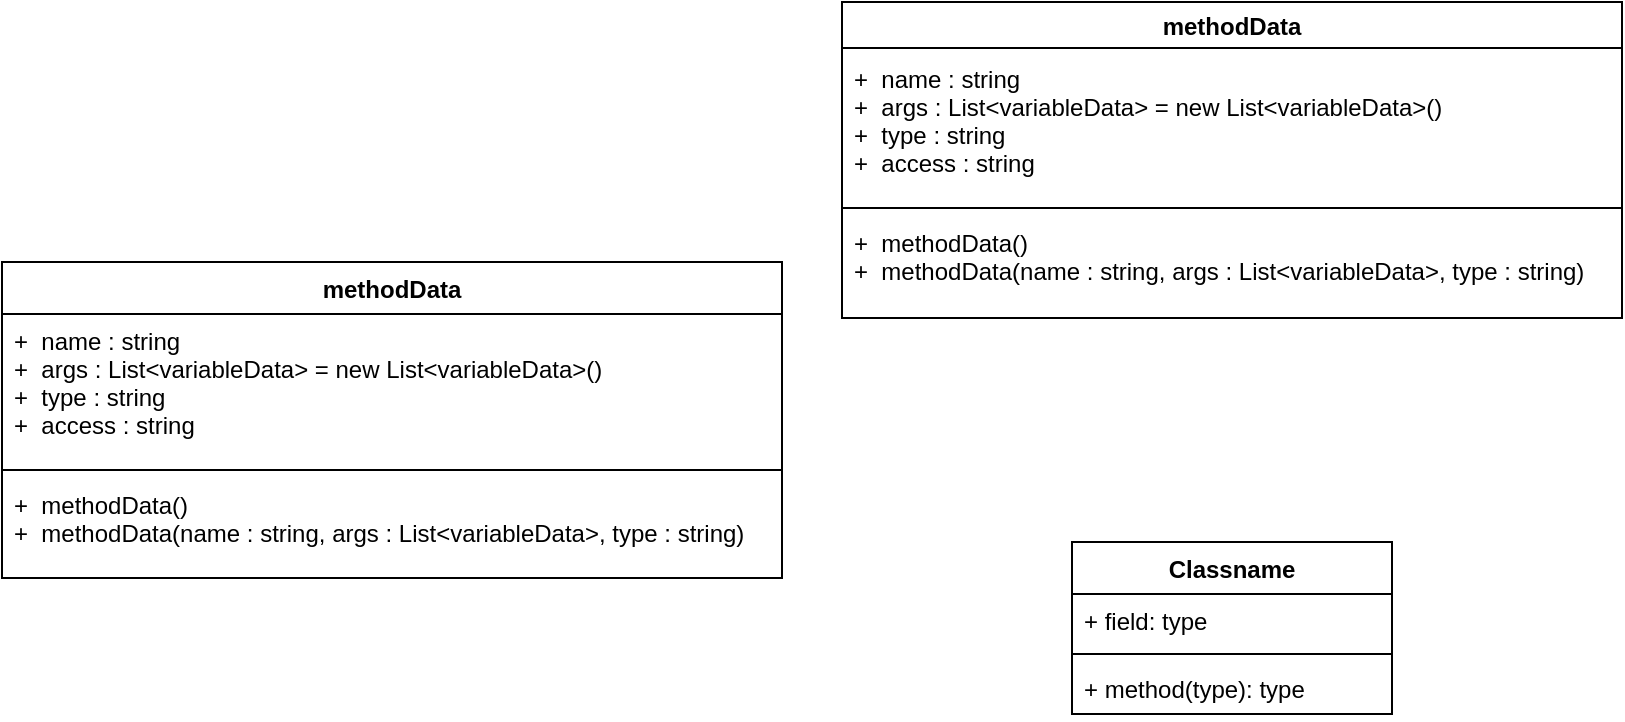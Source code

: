 <mxfile version="18.0.0" type="github">
  <diagram id="E186S8RJVWjqXE9jLzbj" name="Page-1">
    <mxGraphModel dx="1822" dy="971" grid="1" gridSize="10" guides="1" tooltips="1" connect="1" arrows="1" fold="1" page="1" pageScale="1" pageWidth="827" pageHeight="1169" math="0" shadow="0">
      <root>
        <mxCell id="0" />
        <mxCell id="1" parent="0" />
        <mxCell id="3XCDnQiL7V9fduCvtsaL-13" value="methodData " style="swimlane; fontStyle = 1; align = center; verticalAlign = top; childLayout = stackLayout; horizontal = 1; startSize = 26; horizontalStack = 0; resizeParent = 1; resizeParentMax = 0; resizeLast = 0; collapsible = 1; marginBottom = 0; " vertex="1" parent="1">
          <mxGeometry x="420" y="90" width="390" height="158" as="geometry" />
        </mxCell>
        <mxCell id="3XCDnQiL7V9fduCvtsaL-15" value="" style="line;strokeWidth=1;fillColor = none; align = left; verticalAlign = middle; spacingTop = -1; spacingLeft = 3; spacingRight = 3; rotatable = 0; labelPosition = right; points =[]; portConstraint = eastwest; strokeWidth = 1;" vertex="1" parent="3XCDnQiL7V9fduCvtsaL-13">
          <mxGeometry y="99" width="390" height="8" as="geometry" />
        </mxCell>
        <mxCell id="3XCDnQiL7V9fduCvtsaL-14" value="+  name : string&#xa;+  args : List&lt;variableData&gt; = new List&lt;variableData&gt;() &#xa;+  type : string&#xa;+  access : string" style="text;strokeColor=none;fillColor=none;align=left;verticalAlign=top;spacingLeft=4;spacingRight=4;overflow=hidden;rotatable=0;points=[[0,0.5],[1,0.5]];portConstraint=eastwest;" vertex="1" parent="3XCDnQiL7V9fduCvtsaL-13">
          <mxGeometry y="25" width="390" height="74" as="geometry" />
        </mxCell>
        <mxCell id="3XCDnQiL7V9fduCvtsaL-16" value="+  methodData()&#xa;+  methodData(name : string, args : List&lt;variableData&gt;, type : string)" style="text;strokeColor=none;fillColor=none;align=left;verticalAlign=top;spacingLeft=4;spacingRight=4;overflow=hidden;rotatable=0;points=[[0,0.5],[1,0.5]];portConstraint=eastwest;resizeWidth=1;connectable=0;imageAspect=0;" vertex="1" parent="3XCDnQiL7V9fduCvtsaL-13">
          <mxGeometry y="107" width="380" height="46" as="geometry" />
        </mxCell>
        <mxCell id="3XCDnQiL7V9fduCvtsaL-42" value="methodData" style="swimlane;fontStyle=1;align=center;verticalAlign=top;childLayout=stackLayout;horizontal=1;startSize=26;horizontalStack=0;resizeParent=1;resizeParentMax=0;resizeLast=0;collapsible=1;marginBottom=0;" vertex="1" parent="1">
          <mxGeometry y="220" width="390" height="158" as="geometry" />
        </mxCell>
        <mxCell id="3XCDnQiL7V9fduCvtsaL-43" value="+  name : string&#xa;+  args : List&lt;variableData&gt; = new List&lt;variableData&gt;()&#xa;+  type : string&#xa;+  access : string" style="text;strokeColor=none;fillColor=none;align=left;verticalAlign=top;spacingLeft=4;spacingRight=4;overflow=hidden;rotatable=0;points=[[0,0.5],[1,0.5]];portConstraint=eastwest;" vertex="1" parent="3XCDnQiL7V9fduCvtsaL-42">
          <mxGeometry y="26" width="390" height="74" as="geometry" />
        </mxCell>
        <mxCell id="3XCDnQiL7V9fduCvtsaL-44" value="" style="line;strokeWidth=1;fillColor=none;align=left;verticalAlign=middle;spacingTop=-1;spacingLeft=3;spacingRight=3;rotatable=0;labelPosition=right;points=[];portConstraint=eastwest;" vertex="1" parent="3XCDnQiL7V9fduCvtsaL-42">
          <mxGeometry y="100" width="390" height="8" as="geometry" />
        </mxCell>
        <mxCell id="3XCDnQiL7V9fduCvtsaL-45" value="+  methodData()&#xa;+  methodData(name : string, args : List&lt;variableData&gt;, type : string)" style="text;strokeColor=none;fillColor=none;align=left;verticalAlign=top;spacingLeft=4;spacingRight=4;overflow=hidden;rotatable=0;points=[[0,0.5],[1,0.5]];portConstraint=eastwest;" vertex="1" parent="3XCDnQiL7V9fduCvtsaL-42">
          <mxGeometry y="108" width="390" height="50" as="geometry" />
        </mxCell>
        <mxCell id="3XCDnQiL7V9fduCvtsaL-52" value="Classname" style="swimlane;fontStyle=1;align=center;verticalAlign=top;childLayout=stackLayout;horizontal=1;startSize=26;horizontalStack=0;resizeParent=1;resizeParentMax=0;resizeLast=0;collapsible=1;marginBottom=0;" vertex="1" parent="1">
          <mxGeometry x="535" y="360" width="160" height="86" as="geometry" />
        </mxCell>
        <mxCell id="3XCDnQiL7V9fduCvtsaL-53" value="+ field: type" style="text;strokeColor=none;fillColor=none;align=left;verticalAlign=top;spacingLeft=4;spacingRight=4;overflow=hidden;rotatable=0;points=[[0,0.5],[1,0.5]];portConstraint=eastwest;" vertex="1" parent="3XCDnQiL7V9fduCvtsaL-52">
          <mxGeometry y="26" width="160" height="26" as="geometry" />
        </mxCell>
        <mxCell id="3XCDnQiL7V9fduCvtsaL-54" value="" style="line;strokeWidth=1;fillColor=none;align=left;verticalAlign=middle;spacingTop=-1;spacingLeft=3;spacingRight=3;rotatable=0;labelPosition=right;points=[];portConstraint=eastwest;" vertex="1" parent="3XCDnQiL7V9fduCvtsaL-52">
          <mxGeometry y="52" width="160" height="8" as="geometry" />
        </mxCell>
        <mxCell id="3XCDnQiL7V9fduCvtsaL-55" value="+ method(type): type" style="text;strokeColor=none;fillColor=none;align=left;verticalAlign=top;spacingLeft=4;spacingRight=4;overflow=hidden;rotatable=0;points=[[0,0.5],[1,0.5]];portConstraint=eastwest;" vertex="1" parent="3XCDnQiL7V9fduCvtsaL-52">
          <mxGeometry y="60" width="160" height="26" as="geometry" />
        </mxCell>
      </root>
    </mxGraphModel>
  </diagram>
</mxfile>
